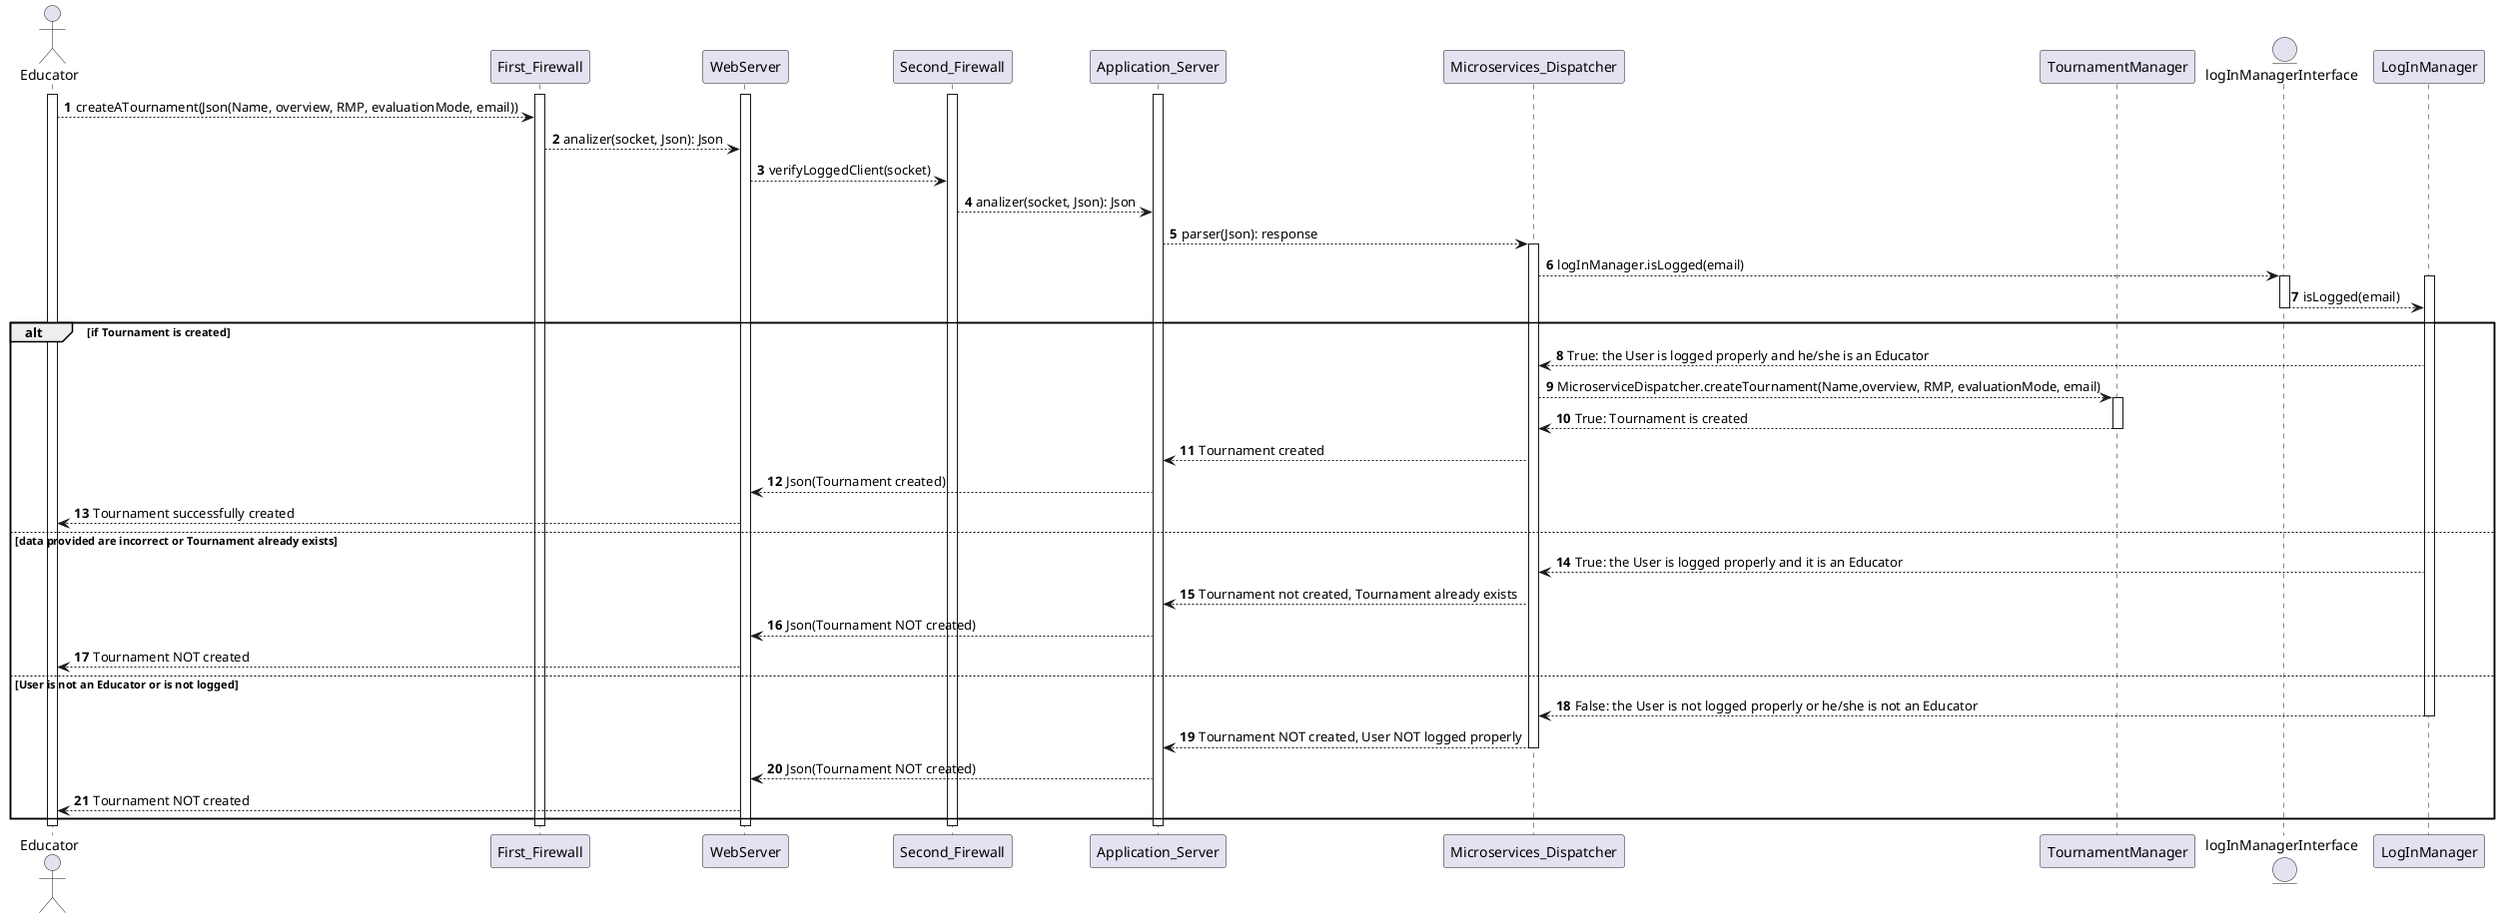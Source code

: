 @startuml

autonumber
actor Educator as U
participant First_Firewall as FF
participant WebServer as WS
participant Second_Firewall as SF
participant Application_Server as AS
participant Microservices_Dispatcher as MD
participant TournamentManager as TM
entity logInManagerInterface as LMI
participant LogInManager as LM

activate U
activate FF
activate WS
activate SF
activate AS
U-->FF: createATournament(Json(Name, overview, RMP, evaluationMode, email))
FF-->WS: analizer(socket, Json): Json
WS-->SF: verifyLoggedClient(socket)
SF-->AS: analizer(socket, Json): Json
AS-->MD: parser(Json): response
activate MD
MD-->LMI: logInManager.isLogged(email)
activate LMI
activate LM
LMI-->LM: isLogged(email)
deactivate LMI
alt if Tournament is created
    LM-->MD: True: the User is logged properly and he/she is an Educator
    MD-->TM: MicroserviceDispatcher.createTournament(Name,overview, RMP, evaluationMode, email)
    activate TM
    TM-->MD: True: Tournament is created
    deactivate TM
    MD-->AS: Tournament created
    AS-->WS: Json(Tournament created)
    WS-->U: Tournament successfully created
else  data provided are incorrect or Tournament already exists
    LM-->MD: True: the User is logged properly and it is an Educator
    MD-->AS: Tournament not created, Tournament already exists
    AS-->WS: Json(Tournament NOT created)
    WS-->U: Tournament NOT created
else User is not an Educator or is not logged
    LM-->MD: False: the User is not logged properly or he/she is not an Educator
    deactivate LM
    MD-->AS: Tournament NOT created, User NOT logged properly 
    deactivate MD
    AS-->WS: Json(Tournament NOT created)
    WS-->U: Tournament NOT created
end
deactivate U
deactivate FF
deactivate WS
deactivate SF
deactivate AS
@enduml